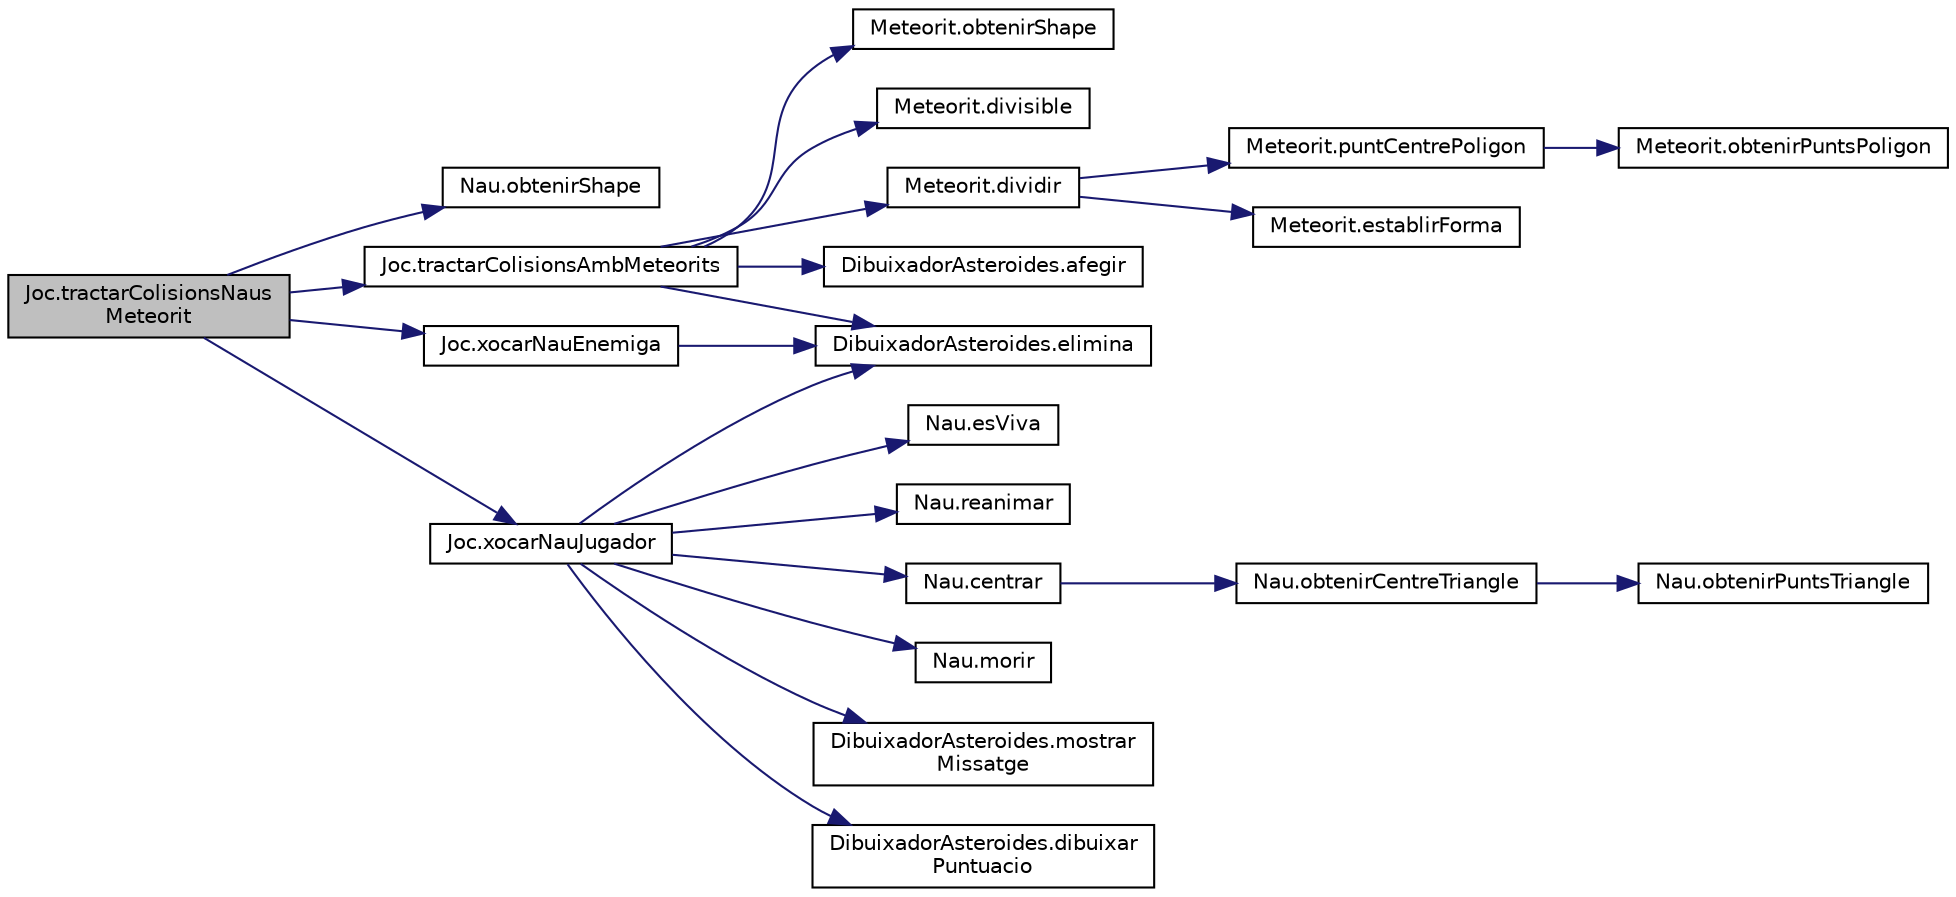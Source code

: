 digraph "Joc.tractarColisionsNausMeteorit"
{
  edge [fontname="Helvetica",fontsize="10",labelfontname="Helvetica",labelfontsize="10"];
  node [fontname="Helvetica",fontsize="10",shape=record];
  rankdir="LR";
  Node1 [label="Joc.tractarColisionsNaus\lMeteorit",height=0.2,width=0.4,color="black", fillcolor="grey75", style="filled", fontcolor="black"];
  Node1 -> Node2 [color="midnightblue",fontsize="10",style="solid",fontname="Helvetica"];
  Node2 [label="Nau.obtenirShape",height=0.2,width=0.4,color="black", fillcolor="white", style="filled",URL="$class_nau.html#a7a14f0feca0033e562a42816a42b4241"];
  Node1 -> Node3 [color="midnightblue",fontsize="10",style="solid",fontname="Helvetica"];
  Node3 [label="Joc.tractarColisionsAmbMeteorits",height=0.2,width=0.4,color="black", fillcolor="white", style="filled",URL="$class_joc.html#a16b0be1ee6298106946df8150044f667"];
  Node3 -> Node4 [color="midnightblue",fontsize="10",style="solid",fontname="Helvetica"];
  Node4 [label="Meteorit.obtenirShape",height=0.2,width=0.4,color="black", fillcolor="white", style="filled",URL="$class_meteorit.html#a31192464dbdc8e1bac9ae57c87ac6e2b"];
  Node3 -> Node5 [color="midnightblue",fontsize="10",style="solid",fontname="Helvetica"];
  Node5 [label="Meteorit.divisible",height=0.2,width=0.4,color="black", fillcolor="white", style="filled",URL="$class_meteorit.html#ab7f4539dc26a5026d8978918620db253"];
  Node3 -> Node6 [color="midnightblue",fontsize="10",style="solid",fontname="Helvetica"];
  Node6 [label="Meteorit.dividir",height=0.2,width=0.4,color="black", fillcolor="white", style="filled",URL="$class_meteorit.html#aa4b891941b6ef30774a45d6965266170"];
  Node6 -> Node7 [color="midnightblue",fontsize="10",style="solid",fontname="Helvetica"];
  Node7 [label="Meteorit.puntCentrePoligon",height=0.2,width=0.4,color="black", fillcolor="white", style="filled",URL="$class_meteorit.html#a8d316ea738e82c4c9b2e02bc787e8bdc"];
  Node7 -> Node8 [color="midnightblue",fontsize="10",style="solid",fontname="Helvetica"];
  Node8 [label="Meteorit.obtenirPuntsPoligon",height=0.2,width=0.4,color="black", fillcolor="white", style="filled",URL="$class_meteorit.html#a237af5bb28238c5e76d1cea55b4457b6"];
  Node6 -> Node9 [color="midnightblue",fontsize="10",style="solid",fontname="Helvetica"];
  Node9 [label="Meteorit.establirForma",height=0.2,width=0.4,color="black", fillcolor="white", style="filled",URL="$class_meteorit.html#a0bc8468013d85caed1efe51b98397069"];
  Node3 -> Node10 [color="midnightblue",fontsize="10",style="solid",fontname="Helvetica"];
  Node10 [label="DibuixadorAsteroides.afegir",height=0.2,width=0.4,color="black", fillcolor="white", style="filled",URL="$class_dibuixador_asteroides.html#ac70561df846258437f4145a41117e9ef"];
  Node3 -> Node11 [color="midnightblue",fontsize="10",style="solid",fontname="Helvetica"];
  Node11 [label="DibuixadorAsteroides.elimina",height=0.2,width=0.4,color="black", fillcolor="white", style="filled",URL="$class_dibuixador_asteroides.html#a22269129b517ba0da55bc16e19e24b57"];
  Node1 -> Node12 [color="midnightblue",fontsize="10",style="solid",fontname="Helvetica"];
  Node12 [label="Joc.xocarNauJugador",height=0.2,width=0.4,color="black", fillcolor="white", style="filled",URL="$class_joc.html#a471c58ad94b7a8732a6b3e4695f2a691"];
  Node12 -> Node13 [color="midnightblue",fontsize="10",style="solid",fontname="Helvetica"];
  Node13 [label="Nau.esViva",height=0.2,width=0.4,color="black", fillcolor="white", style="filled",URL="$class_nau.html#ab7c4afa8c53657cf189d3f013dcf5ab5"];
  Node12 -> Node11 [color="midnightblue",fontsize="10",style="solid",fontname="Helvetica"];
  Node12 -> Node14 [color="midnightblue",fontsize="10",style="solid",fontname="Helvetica"];
  Node14 [label="Nau.reanimar",height=0.2,width=0.4,color="black", fillcolor="white", style="filled",URL="$class_nau.html#a2d241e1fecd51c6b70f59144d11c1792"];
  Node12 -> Node15 [color="midnightblue",fontsize="10",style="solid",fontname="Helvetica"];
  Node15 [label="Nau.centrar",height=0.2,width=0.4,color="black", fillcolor="white", style="filled",URL="$class_nau.html#a973eef3d7c7996553002b538481eadd6"];
  Node15 -> Node16 [color="midnightblue",fontsize="10",style="solid",fontname="Helvetica"];
  Node16 [label="Nau.obtenirCentreTriangle",height=0.2,width=0.4,color="black", fillcolor="white", style="filled",URL="$class_nau.html#af8082681fcfd3613ee23597b9c525a7f"];
  Node16 -> Node17 [color="midnightblue",fontsize="10",style="solid",fontname="Helvetica"];
  Node17 [label="Nau.obtenirPuntsTriangle",height=0.2,width=0.4,color="black", fillcolor="white", style="filled",URL="$class_nau.html#ab233b5358060d6fb3985e645441043ac"];
  Node12 -> Node18 [color="midnightblue",fontsize="10",style="solid",fontname="Helvetica"];
  Node18 [label="Nau.morir",height=0.2,width=0.4,color="black", fillcolor="white", style="filled",URL="$class_nau.html#a988c429432b7913e54522c0ab456a7ff"];
  Node12 -> Node19 [color="midnightblue",fontsize="10",style="solid",fontname="Helvetica"];
  Node19 [label="DibuixadorAsteroides.mostrar\lMissatge",height=0.2,width=0.4,color="black", fillcolor="white", style="filled",URL="$class_dibuixador_asteroides.html#aeff674b652f4c56d95ecd1dd12a1c4e9"];
  Node12 -> Node20 [color="midnightblue",fontsize="10",style="solid",fontname="Helvetica"];
  Node20 [label="DibuixadorAsteroides.dibuixar\lPuntuacio",height=0.2,width=0.4,color="black", fillcolor="white", style="filled",URL="$class_dibuixador_asteroides.html#a1b25e3ce2739c6422b80dd209c5b713e"];
  Node1 -> Node21 [color="midnightblue",fontsize="10",style="solid",fontname="Helvetica"];
  Node21 [label="Joc.xocarNauEnemiga",height=0.2,width=0.4,color="black", fillcolor="white", style="filled",URL="$class_joc.html#a84da80994a7dd370b3772cf962500617"];
  Node21 -> Node11 [color="midnightblue",fontsize="10",style="solid",fontname="Helvetica"];
}
